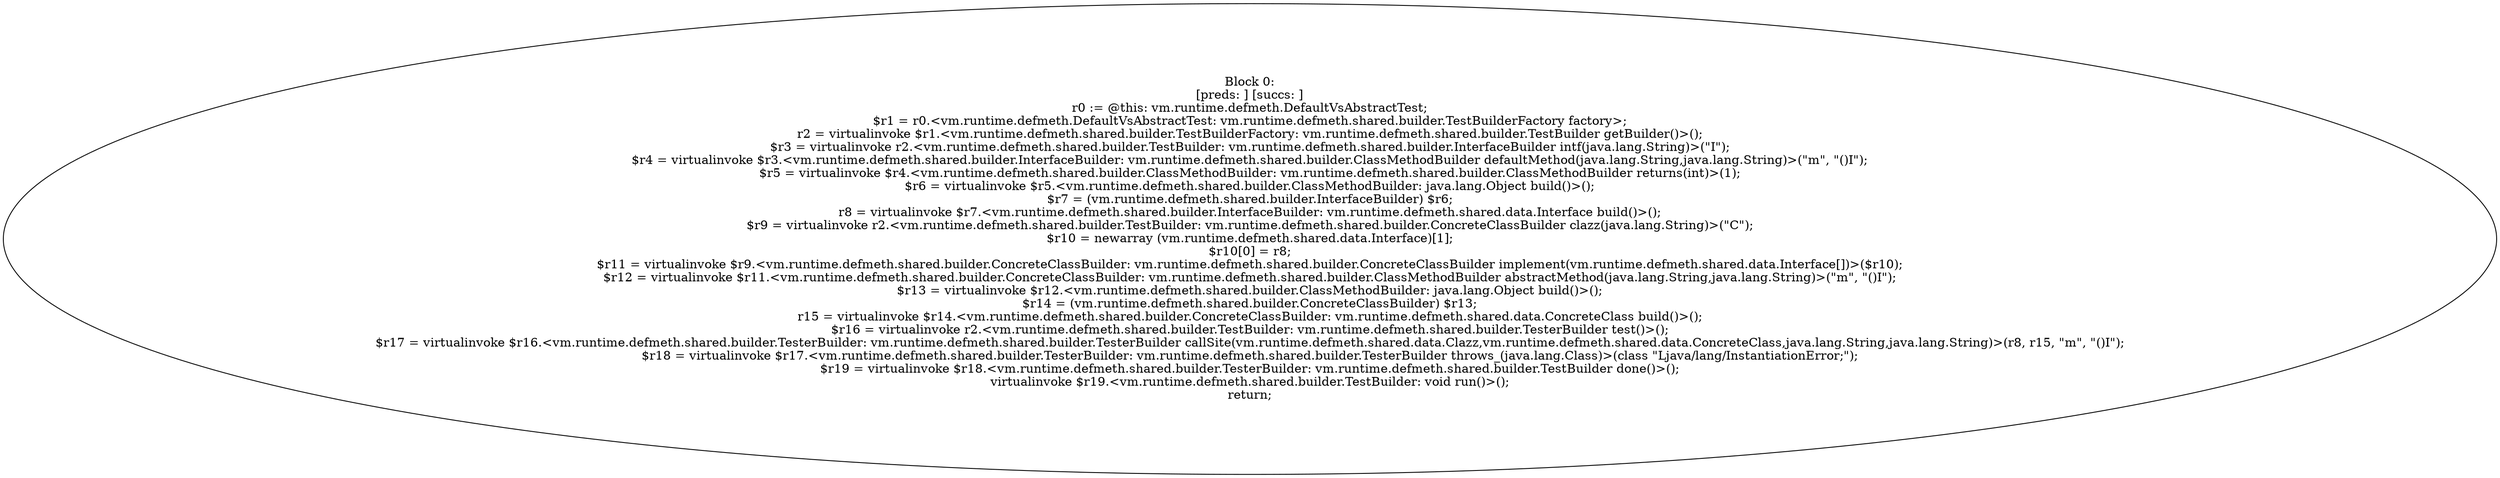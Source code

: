 digraph "unitGraph" {
    "Block 0:
[preds: ] [succs: ]
r0 := @this: vm.runtime.defmeth.DefaultVsAbstractTest;
$r1 = r0.<vm.runtime.defmeth.DefaultVsAbstractTest: vm.runtime.defmeth.shared.builder.TestBuilderFactory factory>;
r2 = virtualinvoke $r1.<vm.runtime.defmeth.shared.builder.TestBuilderFactory: vm.runtime.defmeth.shared.builder.TestBuilder getBuilder()>();
$r3 = virtualinvoke r2.<vm.runtime.defmeth.shared.builder.TestBuilder: vm.runtime.defmeth.shared.builder.InterfaceBuilder intf(java.lang.String)>(\"I\");
$r4 = virtualinvoke $r3.<vm.runtime.defmeth.shared.builder.InterfaceBuilder: vm.runtime.defmeth.shared.builder.ClassMethodBuilder defaultMethod(java.lang.String,java.lang.String)>(\"m\", \"()I\");
$r5 = virtualinvoke $r4.<vm.runtime.defmeth.shared.builder.ClassMethodBuilder: vm.runtime.defmeth.shared.builder.ClassMethodBuilder returns(int)>(1);
$r6 = virtualinvoke $r5.<vm.runtime.defmeth.shared.builder.ClassMethodBuilder: java.lang.Object build()>();
$r7 = (vm.runtime.defmeth.shared.builder.InterfaceBuilder) $r6;
r8 = virtualinvoke $r7.<vm.runtime.defmeth.shared.builder.InterfaceBuilder: vm.runtime.defmeth.shared.data.Interface build()>();
$r9 = virtualinvoke r2.<vm.runtime.defmeth.shared.builder.TestBuilder: vm.runtime.defmeth.shared.builder.ConcreteClassBuilder clazz(java.lang.String)>(\"C\");
$r10 = newarray (vm.runtime.defmeth.shared.data.Interface)[1];
$r10[0] = r8;
$r11 = virtualinvoke $r9.<vm.runtime.defmeth.shared.builder.ConcreteClassBuilder: vm.runtime.defmeth.shared.builder.ConcreteClassBuilder implement(vm.runtime.defmeth.shared.data.Interface[])>($r10);
$r12 = virtualinvoke $r11.<vm.runtime.defmeth.shared.builder.ConcreteClassBuilder: vm.runtime.defmeth.shared.builder.ClassMethodBuilder abstractMethod(java.lang.String,java.lang.String)>(\"m\", \"()I\");
$r13 = virtualinvoke $r12.<vm.runtime.defmeth.shared.builder.ClassMethodBuilder: java.lang.Object build()>();
$r14 = (vm.runtime.defmeth.shared.builder.ConcreteClassBuilder) $r13;
r15 = virtualinvoke $r14.<vm.runtime.defmeth.shared.builder.ConcreteClassBuilder: vm.runtime.defmeth.shared.data.ConcreteClass build()>();
$r16 = virtualinvoke r2.<vm.runtime.defmeth.shared.builder.TestBuilder: vm.runtime.defmeth.shared.builder.TesterBuilder test()>();
$r17 = virtualinvoke $r16.<vm.runtime.defmeth.shared.builder.TesterBuilder: vm.runtime.defmeth.shared.builder.TesterBuilder callSite(vm.runtime.defmeth.shared.data.Clazz,vm.runtime.defmeth.shared.data.ConcreteClass,java.lang.String,java.lang.String)>(r8, r15, \"m\", \"()I\");
$r18 = virtualinvoke $r17.<vm.runtime.defmeth.shared.builder.TesterBuilder: vm.runtime.defmeth.shared.builder.TesterBuilder throws_(java.lang.Class)>(class \"Ljava/lang/InstantiationError;\");
$r19 = virtualinvoke $r18.<vm.runtime.defmeth.shared.builder.TesterBuilder: vm.runtime.defmeth.shared.builder.TestBuilder done()>();
virtualinvoke $r19.<vm.runtime.defmeth.shared.builder.TestBuilder: void run()>();
return;
"
}
